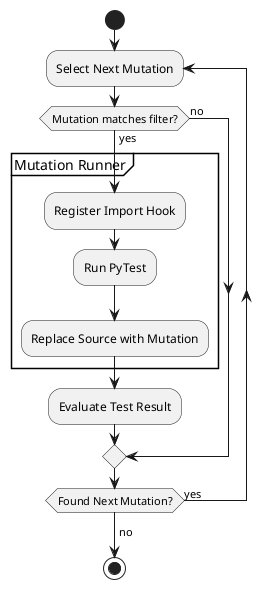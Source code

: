 @startuml
start
repeat :Select Next Mutation;
	if (Mutation matches filter?) then (yes)
		partition Mutation Runner {
			:Register Import Hook;
			:Run PyTest;
			:Replace Source with Mutation;
		}
		:Evaluate Test Result;
	else (no)
	endif
repeat while (Found Next Mutation?) is (yes)
->no;
stop
@enduml
